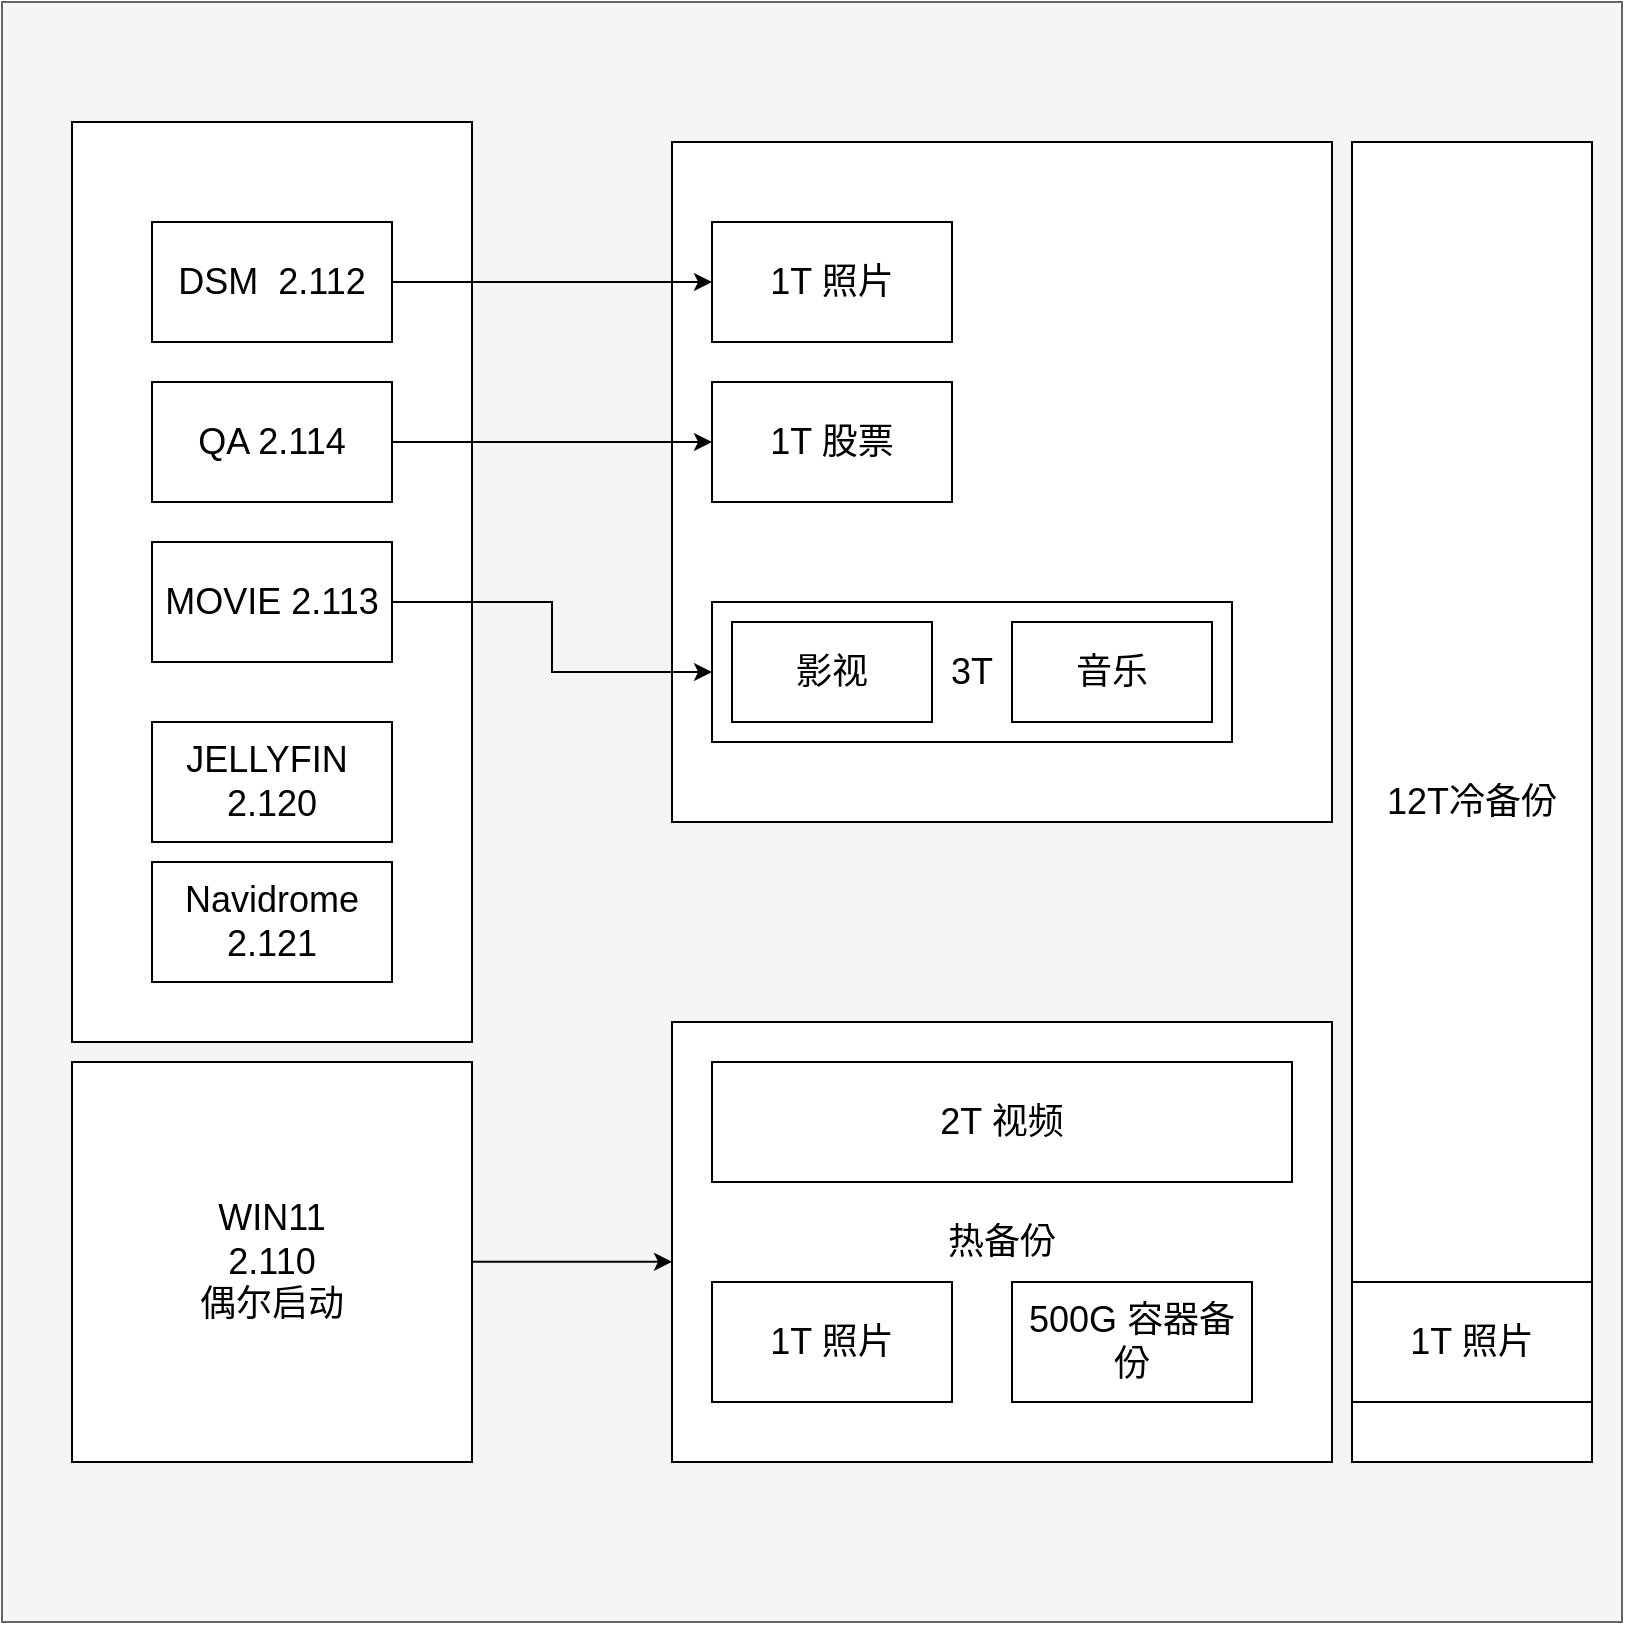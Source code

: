 <mxfile version="20.3.6" type="github">
  <diagram name="Page-1" id="c37626ed-c26b-45fb-9056-f9ebc6bb27b6">
    <mxGraphModel dx="2062" dy="1114" grid="1" gridSize="10" guides="1" tooltips="1" connect="1" arrows="1" fold="1" page="1" pageScale="1" pageWidth="1100" pageHeight="850" background="none" math="0" shadow="0">
      <root>
        <mxCell id="0" />
        <mxCell id="1" parent="0" />
        <mxCell id="8IVKxD9z1tIuyVHuPr6r-1" value="" style="whiteSpace=wrap;html=1;aspect=fixed;fillColor=#f5f5f5;fontColor=#333333;strokeColor=#666666;" parent="1" vertex="1">
          <mxGeometry x="125" y="30" width="810" height="810" as="geometry" />
        </mxCell>
        <mxCell id="P6cCtplbcQQ8siC9VNqL-2" value="" style="rounded=0;whiteSpace=wrap;html=1;fontSize=18;" parent="1" vertex="1">
          <mxGeometry x="460" y="100" width="330" height="340" as="geometry" />
        </mxCell>
        <mxCell id="8IVKxD9z1tIuyVHuPr6r-3" value="" style="rounded=0;whiteSpace=wrap;html=1;" parent="1" vertex="1">
          <mxGeometry x="160" y="90" width="200" height="460" as="geometry" />
        </mxCell>
        <mxCell id="8IVKxD9z1tIuyVHuPr6r-12" style="edgeStyle=orthogonalEdgeStyle;rounded=0;orthogonalLoop=1;jettySize=auto;html=1;exitX=1;exitY=0.5;exitDx=0;exitDy=0;fontSize=18;" parent="1" source="8IVKxD9z1tIuyVHuPr6r-5" target="8IVKxD9z1tIuyVHuPr6r-11" edge="1">
          <mxGeometry relative="1" as="geometry" />
        </mxCell>
        <mxCell id="8IVKxD9z1tIuyVHuPr6r-5" value="DSM&amp;nbsp; 2.112" style="rounded=0;whiteSpace=wrap;html=1;fontSize=18;" parent="1" vertex="1">
          <mxGeometry x="200" y="140" width="120" height="60" as="geometry" />
        </mxCell>
        <mxCell id="8IVKxD9z1tIuyVHuPr6r-14" style="edgeStyle=orthogonalEdgeStyle;rounded=0;orthogonalLoop=1;jettySize=auto;html=1;exitX=1;exitY=0.5;exitDx=0;exitDy=0;entryX=0;entryY=0.5;entryDx=0;entryDy=0;fontSize=18;" parent="1" source="8IVKxD9z1tIuyVHuPr6r-6" target="8IVKxD9z1tIuyVHuPr6r-10" edge="1">
          <mxGeometry relative="1" as="geometry" />
        </mxCell>
        <mxCell id="8IVKxD9z1tIuyVHuPr6r-6" value="MOVIE 2.113" style="rounded=0;whiteSpace=wrap;html=1;fontSize=18;" parent="1" vertex="1">
          <mxGeometry x="200" y="300" width="120" height="60" as="geometry" />
        </mxCell>
        <mxCell id="8IVKxD9z1tIuyVHuPr6r-8" value="JELLYFIN&amp;nbsp; 2.120" style="rounded=0;whiteSpace=wrap;html=1;fontSize=18;" parent="1" vertex="1">
          <mxGeometry x="200" y="390" width="120" height="60" as="geometry" />
        </mxCell>
        <mxCell id="8IVKxD9z1tIuyVHuPr6r-19" style="edgeStyle=orthogonalEdgeStyle;rounded=0;orthogonalLoop=1;jettySize=auto;html=1;exitX=1;exitY=0.5;exitDx=0;exitDy=0;entryX=0;entryY=0.5;entryDx=0;entryDy=0;fontSize=18;" parent="1" source="8IVKxD9z1tIuyVHuPr6r-9" target="8IVKxD9z1tIuyVHuPr6r-18" edge="1">
          <mxGeometry relative="1" as="geometry" />
        </mxCell>
        <mxCell id="8IVKxD9z1tIuyVHuPr6r-9" value="QA 2.114" style="rounded=0;whiteSpace=wrap;html=1;fontSize=18;" parent="1" vertex="1">
          <mxGeometry x="200" y="220" width="120" height="60" as="geometry" />
        </mxCell>
        <mxCell id="8IVKxD9z1tIuyVHuPr6r-10" value="3T" style="rounded=0;whiteSpace=wrap;html=1;fontSize=18;" parent="1" vertex="1">
          <mxGeometry x="480" y="330" width="260" height="70" as="geometry" />
        </mxCell>
        <mxCell id="8IVKxD9z1tIuyVHuPr6r-11" value="1T 照片" style="rounded=0;whiteSpace=wrap;html=1;fontSize=18;" parent="1" vertex="1">
          <mxGeometry x="480" y="140" width="120" height="60" as="geometry" />
        </mxCell>
        <mxCell id="8IVKxD9z1tIuyVHuPr6r-16" value="影视" style="rounded=0;whiteSpace=wrap;html=1;fontSize=18;" parent="1" vertex="1">
          <mxGeometry x="490" y="340" width="100" height="50" as="geometry" />
        </mxCell>
        <mxCell id="8IVKxD9z1tIuyVHuPr6r-18" value="1T 股票" style="rounded=0;whiteSpace=wrap;html=1;fontSize=18;" parent="1" vertex="1">
          <mxGeometry x="480" y="220" width="120" height="60" as="geometry" />
        </mxCell>
        <mxCell id="3Dcn3XCHYA_4gQgDeYZq-1" value="Navidrome&lt;br&gt;2.121" style="rounded=0;whiteSpace=wrap;html=1;fontSize=18;" parent="1" vertex="1">
          <mxGeometry x="200" y="460" width="120" height="60" as="geometry" />
        </mxCell>
        <mxCell id="3Dcn3XCHYA_4gQgDeYZq-3" value="音乐" style="rounded=0;whiteSpace=wrap;html=1;fontSize=18;" parent="1" vertex="1">
          <mxGeometry x="630" y="340" width="100" height="50" as="geometry" />
        </mxCell>
        <mxCell id="r0YZ8x6e-TVagj7WAOkP-1" value="热备份" style="rounded=0;whiteSpace=wrap;html=1;fontSize=18;" parent="1" vertex="1">
          <mxGeometry x="460" y="540" width="330" height="220" as="geometry" />
        </mxCell>
        <mxCell id="hOoTdLg5OUvVZyMMm4zi-1" value="1T 照片" style="rounded=0;whiteSpace=wrap;html=1;fontSize=18;" vertex="1" parent="1">
          <mxGeometry x="480" y="670" width="120" height="60" as="geometry" />
        </mxCell>
        <mxCell id="hOoTdLg5OUvVZyMMm4zi-2" value="500G 容器备份" style="rounded=0;whiteSpace=wrap;html=1;fontSize=18;" vertex="1" parent="1">
          <mxGeometry x="630" y="670" width="120" height="60" as="geometry" />
        </mxCell>
        <mxCell id="hOoTdLg5OUvVZyMMm4zi-3" value="12T冷备份" style="rounded=0;whiteSpace=wrap;html=1;fontSize=18;" vertex="1" parent="1">
          <mxGeometry x="800" y="100" width="120" height="660" as="geometry" />
        </mxCell>
        <mxCell id="hOoTdLg5OUvVZyMMm4zi-4" value="1T 照片" style="rounded=0;whiteSpace=wrap;html=1;fontSize=18;" vertex="1" parent="1">
          <mxGeometry x="800" y="670" width="120" height="60" as="geometry" />
        </mxCell>
        <mxCell id="hOoTdLg5OUvVZyMMm4zi-5" value="WIN11&lt;br&gt;2.110&lt;br style=&quot;font-size: 18px;&quot;&gt;偶尔启动" style="rounded=0;whiteSpace=wrap;html=1;fontSize=18;" vertex="1" parent="1">
          <mxGeometry x="160" y="560" width="200" height="200" as="geometry" />
        </mxCell>
        <mxCell id="hOoTdLg5OUvVZyMMm4zi-7" style="edgeStyle=orthogonalEdgeStyle;rounded=0;orthogonalLoop=1;jettySize=auto;html=1;exitX=1;exitY=0.5;exitDx=0;exitDy=0;fontSize=18;entryX=0;entryY=0.545;entryDx=0;entryDy=0;entryPerimeter=0;" edge="1" parent="1" target="r0YZ8x6e-TVagj7WAOkP-1">
          <mxGeometry relative="1" as="geometry">
            <mxPoint x="360" y="664.5" as="sourcePoint" />
            <mxPoint x="460" y="665" as="targetPoint" />
            <Array as="points">
              <mxPoint x="360" y="660" />
            </Array>
          </mxGeometry>
        </mxCell>
        <mxCell id="hOoTdLg5OUvVZyMMm4zi-8" value="2T 视频" style="rounded=0;whiteSpace=wrap;html=1;fontSize=18;" vertex="1" parent="1">
          <mxGeometry x="480" y="560" width="290" height="60" as="geometry" />
        </mxCell>
      </root>
    </mxGraphModel>
  </diagram>
</mxfile>
